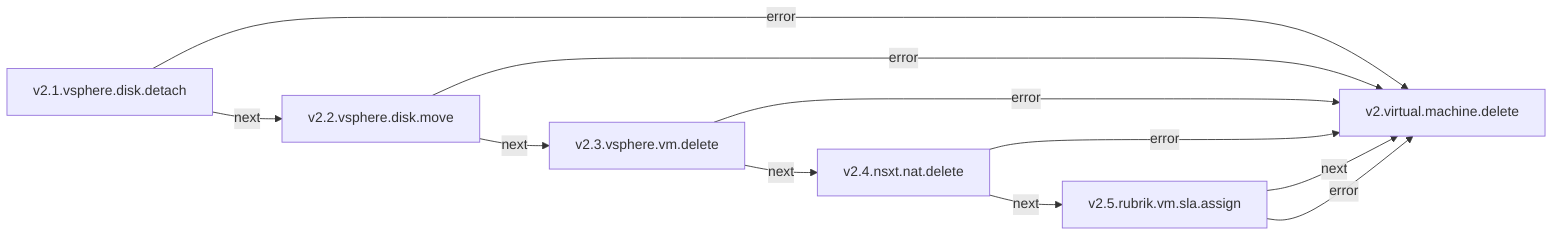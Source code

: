 graph LR
  v2.1.vsphere.disk.detach -->|next| v2.2.vsphere.disk.move
  v2.1.vsphere.disk.detach -->|error| v2.virtual.machine.delete
  v2.2.vsphere.disk.move -->|next| v2.3.vsphere.vm.delete
  v2.2.vsphere.disk.move -->|error| v2.virtual.machine.delete
  v2.3.vsphere.vm.delete -->|next| v2.4.nsxt.nat.delete
  v2.3.vsphere.vm.delete -->|error| v2.virtual.machine.delete
  v2.4.nsxt.nat.delete -->|next| v2.5.rubrik.vm.sla.assign
  v2.4.nsxt.nat.delete -->|error| v2.virtual.machine.delete
  v2.5.rubrik.vm.sla.assign -->|next| v2.virtual.machine.delete
  v2.5.rubrik.vm.sla.assign -->|error| v2.virtual.machine.delete